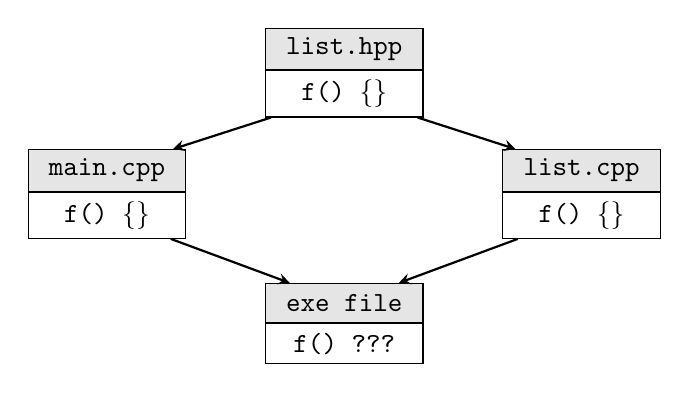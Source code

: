 \begin{tikzpicture}
	\tikzstyle{HeaderName} = [rectangle, minimum width=2cm, minimum height=5mm, text centered, draw=black, fill= gray!20]
	\tikzstyle{CppName} = [rectangle, minimum width=2cm, minimum height=5mm, text centered, draw=black, fill= gray!20]
	\tikzstyle{FunctionName} = [rectangle, minimum width=2cm, minimum height=5mm, text centered, draw=black, fill= white]
	\tikzstyle{arrow} = [thick,->,>=stealth]
	
	
	\node (listHpp) [HeaderName] {\texttt{list.hpp}};
	\node (listHppF) [FunctionName, below = 0 mm of listHpp] {\texttt{f() \{\}}};
	
	\node (mainCpp) [CppName, below left = of listHpp] {\texttt{main.cpp}};
	\node (mainCppF) [FunctionName, below  = 0 mm of mainCpp] {\texttt{f() \{\}}};
	
	\node (listCpp) [CppName, below right = of listHpp] {\texttt{list.cpp}};
	\node (listCppF) [FunctionName, below  = 0 mm of listCpp] {\texttt{f() \{\}}};
	
	\node (exe) [CppName, below = 2.7 cm of listHpp] {\texttt{exe file}};
	\node (exeF) [FunctionName, below  = 0 mm of exe] {\texttt{f() ???}};
	
	\draw[arrow] (listHppF) -- (mainCpp);
	\draw[arrow] (listHppF) -- (listCpp);
	\draw[arrow] (mainCppF) -- (exe);
	\draw[arrow] (listCppF) -- (exe);
\end{tikzpicture}